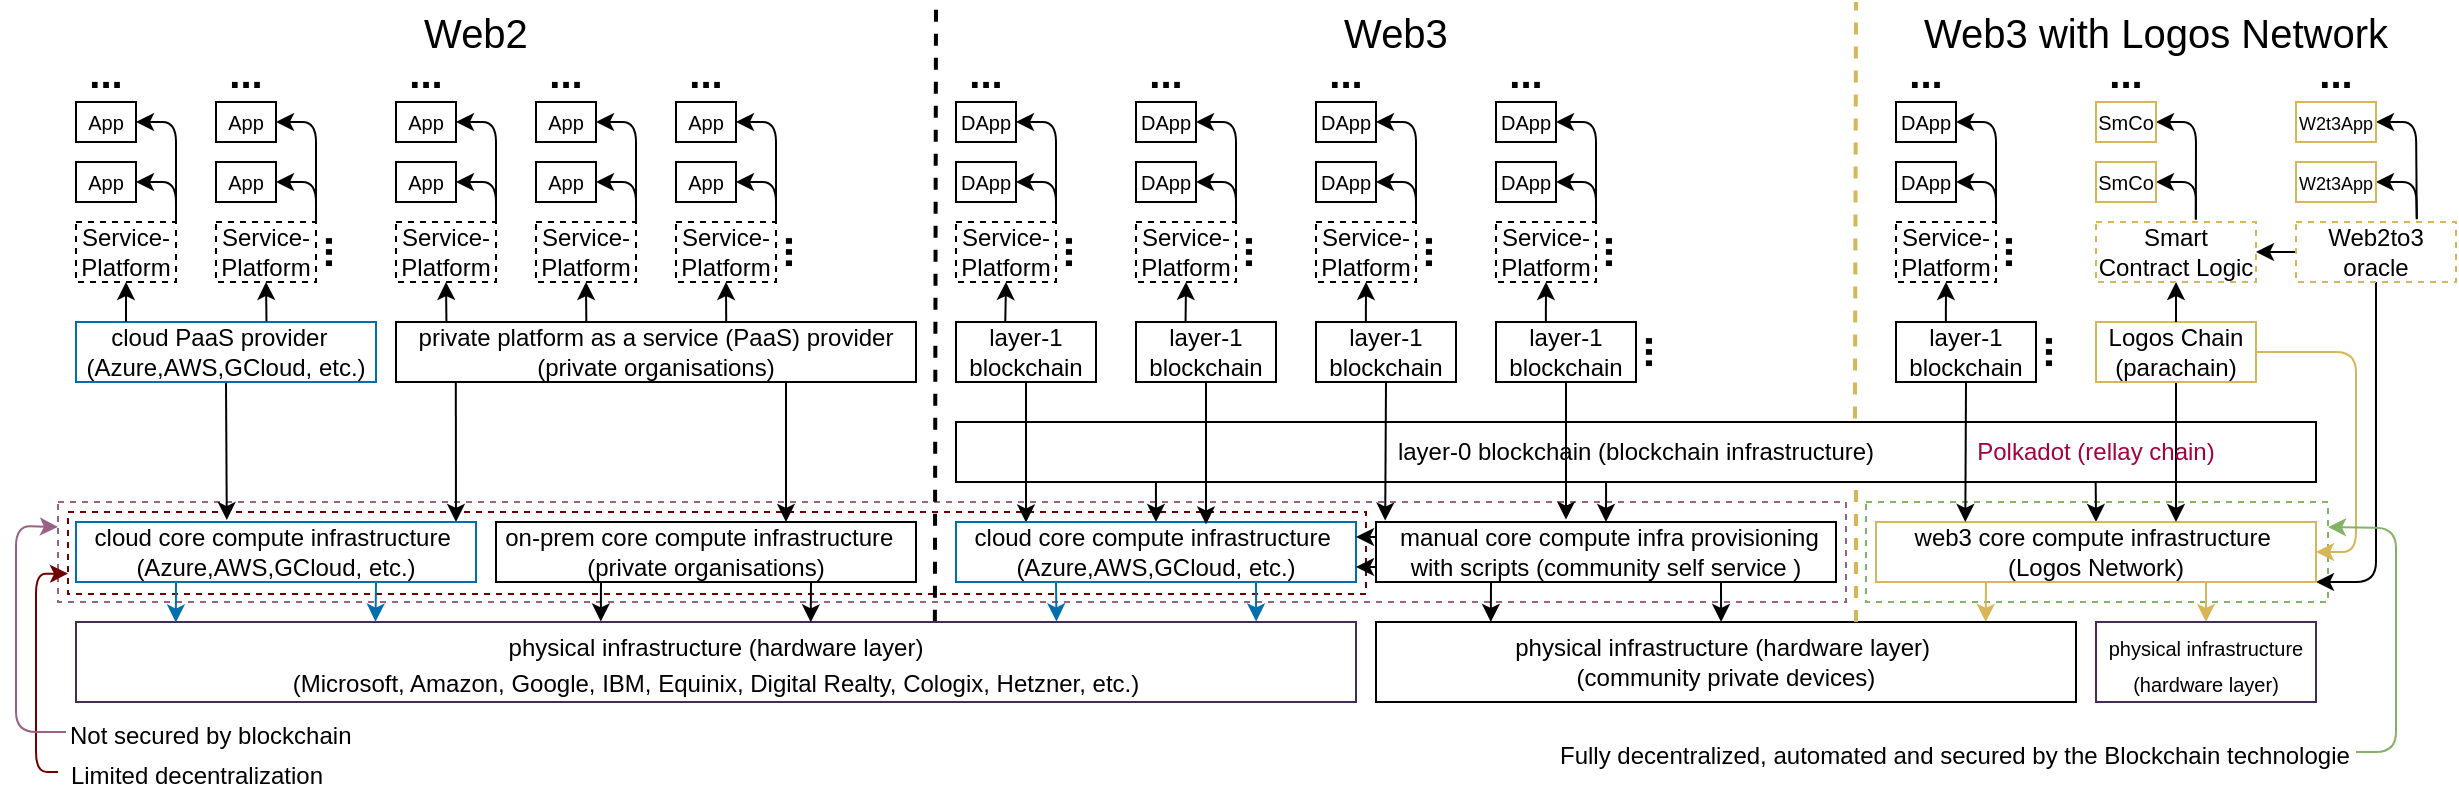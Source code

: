 <mxfile>
    <diagram id="q5oddJxPjopJmD5tWF5G" name="Page-1">
        <mxGraphModel dx="1372" dy="678" grid="1" gridSize="10" guides="1" tooltips="1" connect="1" arrows="1" fold="1" page="1" pageScale="1" pageWidth="1654" pageHeight="1169" math="0" shadow="0">
            <root>
                <mxCell id="0"/>
                <mxCell id="1" parent="0"/>
                <mxCell id="311" value="" style="rounded=0;whiteSpace=wrap;html=1;strokeColor=#82b366;fontSize=12;fillColor=none;gradientColor=#97d077;dashed=1;" parent="1" vertex="1">
                    <mxGeometry x="1142" y="635" width="231" height="50" as="geometry"/>
                </mxCell>
                <mxCell id="61" value="" style="rounded=0;whiteSpace=wrap;html=1;dashed=1;fontSize=15;fillColor=none;gradientColor=#d5739d;strokeColor=#996185;" parent="1" vertex="1">
                    <mxGeometry x="238" y="635" width="894" height="50" as="geometry"/>
                </mxCell>
                <mxCell id="60" value="" style="rounded=0;whiteSpace=wrap;html=1;fontSize=15;fillColor=none;dashed=1;fontColor=#ffffff;strokeColor=#6F0000;" parent="1" vertex="1">
                    <mxGeometry x="243" y="640" width="649" height="41" as="geometry"/>
                </mxCell>
                <mxCell id="303" style="edgeStyle=none;html=1;exitX=0;exitY=0.5;exitDx=0;exitDy=0;entryX=0;entryY=0.75;entryDx=0;entryDy=0;strokeColor=#6F0000;fontSize=9;startArrow=none;startFill=0;endArrow=classic;endFill=1;fillColor=#a20025;" parent="1" source="48" target="60" edge="1">
                    <mxGeometry relative="1" as="geometry">
                        <Array as="points">
                            <mxPoint x="227" y="770"/>
                            <mxPoint x="227" y="671"/>
                        </Array>
                    </mxGeometry>
                </mxCell>
                <mxCell id="48" value="&lt;font style=&quot;font-size: 12px;&quot;&gt;Limited decentralization&lt;/font&gt;" style="text;html=1;strokeColor=none;fillColor=none;align=center;verticalAlign=middle;whiteSpace=wrap;rounded=0;fontSize=15;" parent="1" vertex="1">
                    <mxGeometry x="238" y="755" width="139" height="30" as="geometry"/>
                </mxCell>
                <mxCell id="302" style="edgeStyle=none;html=1;strokeColor=#996185;fontSize=9;startArrow=none;startFill=0;endArrow=classic;endFill=1;entryX=0;entryY=0.25;entryDx=0;entryDy=0;fillColor=#e6d0de;gradientColor=#d5739d;" parent="1" source="63" target="61" edge="1">
                    <mxGeometry relative="1" as="geometry">
                        <mxPoint x="227" y="750.0" as="targetPoint"/>
                        <Array as="points">
                            <mxPoint x="217" y="750"/>
                            <mxPoint x="217" y="647"/>
                        </Array>
                    </mxGeometry>
                </mxCell>
                <mxCell id="63" value="&lt;font style=&quot;font-size: 12px;&quot;&gt;Not secured by blockchain&lt;/font&gt;" style="text;whiteSpace=wrap;html=1;fontSize=15;" parent="1" vertex="1">
                    <mxGeometry x="242" y="735" width="180" height="30" as="geometry"/>
                </mxCell>
                <mxCell id="122" value="" style="endArrow=none;dashed=1;html=1;fontSize=12;strokeWidth=2;exitX=0.671;exitY=-0.002;exitDx=0;exitDy=0;exitPerimeter=0;" parent="1" source="127" edge="1">
                    <mxGeometry width="50" height="50" relative="1" as="geometry">
                        <mxPoint x="676.31" y="685" as="sourcePoint"/>
                        <mxPoint x="677" y="385" as="targetPoint"/>
                    </mxGeometry>
                </mxCell>
                <mxCell id="123" value="" style="endArrow=none;dashed=1;html=1;fontSize=12;strokeWidth=2;exitX=0.661;exitY=-0.06;exitDx=0;exitDy=0;exitPerimeter=0;fillColor=#fff2cc;gradientColor=#ffd966;strokeColor=#d6b656;" parent="1" source="130" edge="1">
                    <mxGeometry width="50" height="50" relative="1" as="geometry">
                        <mxPoint x="1137" y="585" as="sourcePoint"/>
                        <mxPoint x="1137" y="385" as="targetPoint"/>
                    </mxGeometry>
                </mxCell>
                <mxCell id="124" value="&lt;font style=&quot;font-size: 20px;&quot;&gt;Web2&lt;/font&gt;" style="text;html=1;strokeColor=none;fillColor=none;align=center;verticalAlign=middle;whiteSpace=wrap;rounded=0;dashed=1;fontSize=12;" parent="1" vertex="1">
                    <mxGeometry x="417" y="385" width="60" height="30" as="geometry"/>
                </mxCell>
                <mxCell id="125" value="&lt;font style=&quot;font-size: 20px;&quot;&gt;Web3&lt;/font&gt;" style="text;html=1;strokeColor=none;fillColor=none;align=center;verticalAlign=middle;whiteSpace=wrap;rounded=0;dashed=1;fontSize=12;" parent="1" vertex="1">
                    <mxGeometry x="877" y="385" width="60" height="30" as="geometry"/>
                </mxCell>
                <mxCell id="126" value="&lt;font style=&quot;font-size: 20px;&quot;&gt;Web3 with Logos Network&lt;/font&gt;" style="text;html=1;strokeColor=none;fillColor=none;align=center;verticalAlign=middle;whiteSpace=wrap;rounded=0;dashed=1;fontSize=12;" parent="1" vertex="1">
                    <mxGeometry x="1157" y="390" width="260" height="20" as="geometry"/>
                </mxCell>
                <mxCell id="127" value="&lt;font style=&quot;font-size: 12px;&quot;&gt;physical infrastructure (hardware layer)&lt;br&gt;(Microsoft, Amazon, Google, IBM,&amp;nbsp;Equinix,&amp;nbsp;Digital Realty, Cologix, Hetzner, etc.)&lt;/font&gt;" style="rounded=0;whiteSpace=wrap;html=1;fontSize=15;fillColor=none;fontColor=default;strokeColor=#432D57;" parent="1" vertex="1">
                    <mxGeometry x="247" y="695" width="640" height="40" as="geometry"/>
                </mxCell>
                <mxCell id="164" style="edgeStyle=none;html=1;exitX=0.25;exitY=1;exitDx=0;exitDy=0;entryX=0.078;entryY=0.007;entryDx=0;entryDy=0;entryPerimeter=0;fontSize=10;fillColor=#1ba1e2;strokeColor=#006EAF;" parent="1" source="128" target="127" edge="1">
                    <mxGeometry relative="1" as="geometry"/>
                </mxCell>
                <mxCell id="165" style="edgeStyle=none;html=1;exitX=0.75;exitY=1;exitDx=0;exitDy=0;entryX=0.234;entryY=-0.004;entryDx=0;entryDy=0;entryPerimeter=0;fontSize=10;fillColor=#1ba1e2;strokeColor=#006EAF;" parent="1" source="128" target="127" edge="1">
                    <mxGeometry relative="1" as="geometry"/>
                </mxCell>
                <mxCell id="128" value="cloud core compute infrastructure&amp;nbsp;&lt;br&gt;(Azure,AWS,GCloud, etc.)" style="rounded=0;whiteSpace=wrap;html=1;fontSize=12;fillColor=none;fontColor=default;strokeColor=#006EAF;" parent="1" vertex="1">
                    <mxGeometry x="247" y="645" width="200" height="30" as="geometry"/>
                </mxCell>
                <mxCell id="168" style="edgeStyle=none;html=1;exitX=0.25;exitY=1;exitDx=0;exitDy=0;entryX=0.41;entryY=-0.007;entryDx=0;entryDy=0;entryPerimeter=0;fontSize=10;" parent="1" source="129" target="127" edge="1">
                    <mxGeometry relative="1" as="geometry"/>
                </mxCell>
                <mxCell id="169" style="edgeStyle=none;html=1;exitX=0.75;exitY=1;exitDx=0;exitDy=0;entryX=0.574;entryY=0.004;entryDx=0;entryDy=0;entryPerimeter=0;fontSize=10;" parent="1" source="129" target="127" edge="1">
                    <mxGeometry relative="1" as="geometry"/>
                </mxCell>
                <mxCell id="129" value="on-prem core compute infrastructure&amp;nbsp;&amp;nbsp;&lt;br&gt;(private organisations)" style="rounded=0;whiteSpace=wrap;html=1;fontSize=12;fillColor=none;" parent="1" vertex="1">
                    <mxGeometry x="457" y="645" width="210" height="30" as="geometry"/>
                </mxCell>
                <mxCell id="130" value="layer-0 blockchain (blockchain infrastructure)" style="rounded=0;whiteSpace=wrap;html=1;fillColor=none;" parent="1" vertex="1">
                    <mxGeometry x="687" y="595" width="680" height="30" as="geometry"/>
                </mxCell>
                <mxCell id="182" style="edgeStyle=none;html=1;exitX=0.5;exitY=1;exitDx=0;exitDy=0;entryX=0.377;entryY=-0.033;entryDx=0;entryDy=0;entryPerimeter=0;fontSize=10;" parent="1" source="132" target="128" edge="1">
                    <mxGeometry relative="1" as="geometry"/>
                </mxCell>
                <mxCell id="132" value="cloud PaaS provider&amp;nbsp;&amp;nbsp;&lt;br&gt;(Azure,AWS,GCloud, etc.)" style="rounded=0;whiteSpace=wrap;html=1;fontSize=12;fillColor=none;fontColor=default;strokeColor=#006EAF;" parent="1" vertex="1">
                    <mxGeometry x="247" y="545" width="150" height="30" as="geometry"/>
                </mxCell>
                <mxCell id="221" style="edgeStyle=none;html=1;exitX=0.25;exitY=1;exitDx=0;exitDy=0;entryX=0.871;entryY=0;entryDx=0;entryDy=0;entryPerimeter=0;fontSize=10;startArrow=none;startFill=0;endArrow=classic;endFill=1;fillColor=#fff2cc;gradientColor=#ffd966;strokeColor=#d6b656;" parent="1" source="133" target="138" edge="1">
                    <mxGeometry relative="1" as="geometry"/>
                </mxCell>
                <mxCell id="222" style="edgeStyle=none;html=1;exitX=0.75;exitY=1;exitDx=0;exitDy=0;entryX=0.5;entryY=0;entryDx=0;entryDy=0;fontSize=10;startArrow=none;startFill=0;endArrow=classic;endFill=1;fillColor=#fff2cc;gradientColor=#ffd966;strokeColor=#d6b656;" parent="1" source="133" target="163" edge="1">
                    <mxGeometry relative="1" as="geometry"/>
                </mxCell>
                <mxCell id="225" style="edgeStyle=none;html=1;exitX=0.5;exitY=0;exitDx=0;exitDy=0;entryX=0.838;entryY=1;entryDx=0;entryDy=0;entryPerimeter=0;fontSize=10;startArrow=classic;startFill=1;endArrow=none;endFill=0;" parent="1" source="133" target="130" edge="1">
                    <mxGeometry relative="1" as="geometry"/>
                </mxCell>
                <mxCell id="269" style="edgeStyle=none;html=1;exitX=1;exitY=1;exitDx=0;exitDy=0;entryX=0.5;entryY=1;entryDx=0;entryDy=0;strokeColor=default;fontSize=12;startArrow=classic;startFill=1;endArrow=none;endFill=0;" parent="1" source="133" target="264" edge="1">
                    <mxGeometry relative="1" as="geometry">
                        <mxPoint x="1337" y="675" as="sourcePoint"/>
                        <Array as="points">
                            <mxPoint x="1397" y="675"/>
                        </Array>
                    </mxGeometry>
                </mxCell>
                <mxCell id="133" value="web3 core compute infrastructure&amp;nbsp;&lt;br&gt;(Logos Network)" style="rounded=0;whiteSpace=wrap;html=1;fontSize=12;fillColor=none;gradientColor=#ffd966;strokeColor=#d6b656;" parent="1" vertex="1">
                    <mxGeometry x="1147" y="645" width="220" height="30" as="geometry"/>
                </mxCell>
                <mxCell id="184" style="edgeStyle=none;html=1;exitX=0.115;exitY=0.982;exitDx=0;exitDy=0;entryX=0.95;entryY=0;entryDx=0;entryDy=0;entryPerimeter=0;fontSize=10;exitPerimeter=0;" parent="1" source="135" target="128" edge="1">
                    <mxGeometry relative="1" as="geometry"/>
                </mxCell>
                <mxCell id="185" style="edgeStyle=none;html=1;exitX=0.75;exitY=1;exitDx=0;exitDy=0;fontSize=10;" parent="1" source="135" edge="1">
                    <mxGeometry relative="1" as="geometry">
                        <mxPoint x="602" y="645" as="targetPoint"/>
                    </mxGeometry>
                </mxCell>
                <mxCell id="135" value="private platform as a service (PaaS) provider&lt;br&gt;(private organisations)" style="rounded=0;whiteSpace=wrap;html=1;fontSize=12;fillColor=none;" parent="1" vertex="1">
                    <mxGeometry x="407" y="545" width="260" height="30" as="geometry"/>
                </mxCell>
                <mxCell id="226" style="edgeStyle=none;html=1;exitX=0.5;exitY=1;exitDx=0;exitDy=0;entryX=0.175;entryY=0.008;entryDx=0;entryDy=0;entryPerimeter=0;fontSize=10;startArrow=none;startFill=0;endArrow=classic;endFill=1;" parent="1" source="137" target="139" edge="1">
                    <mxGeometry relative="1" as="geometry"/>
                </mxCell>
                <mxCell id="137" value="layer-1 &lt;br&gt;blockchain" style="rounded=0;whiteSpace=wrap;html=1;fillColor=none;" parent="1" vertex="1">
                    <mxGeometry x="687" y="545" width="70" height="30" as="geometry"/>
                </mxCell>
                <mxCell id="138" value="&lt;span style=&quot;&quot;&gt;physical infrastructure (hardware layer)&lt;/span&gt;&amp;nbsp;&lt;br&gt;(community private devices)" style="rounded=0;whiteSpace=wrap;html=1;fontSize=12;fillColor=none;fontColor=default;" parent="1" vertex="1">
                    <mxGeometry x="897" y="695" width="350" height="40" as="geometry"/>
                </mxCell>
                <mxCell id="166" style="edgeStyle=none;html=1;exitX=0.25;exitY=1;exitDx=0;exitDy=0;entryX=0.766;entryY=-0.007;entryDx=0;entryDy=0;entryPerimeter=0;fontSize=10;fillColor=#1ba1e2;strokeColor=#006EAF;" parent="1" source="139" target="127" edge="1">
                    <mxGeometry relative="1" as="geometry"/>
                </mxCell>
                <mxCell id="167" style="edgeStyle=none;html=1;exitX=0.75;exitY=1;exitDx=0;exitDy=0;entryX=0.922;entryY=-0.007;entryDx=0;entryDy=0;entryPerimeter=0;fontSize=10;fillColor=#1ba1e2;strokeColor=#006EAF;" parent="1" source="139" target="127" edge="1">
                    <mxGeometry relative="1" as="geometry"/>
                </mxCell>
                <mxCell id="223" style="edgeStyle=none;html=1;exitX=0.5;exitY=0;exitDx=0;exitDy=0;entryX=0.147;entryY=1;entryDx=0;entryDy=0;entryPerimeter=0;fontSize=10;startArrow=classic;startFill=1;endArrow=none;endFill=0;" parent="1" source="139" target="130" edge="1">
                    <mxGeometry relative="1" as="geometry"/>
                </mxCell>
                <mxCell id="139" value="cloud core compute infrastructure&amp;nbsp;&lt;br&gt;(Azure,AWS,GCloud, etc.)" style="rounded=0;whiteSpace=wrap;html=1;fontSize=12;fillColor=none;fontColor=default;strokeColor=#006EAF;" parent="1" vertex="1">
                    <mxGeometry x="687" y="645" width="200" height="30" as="geometry"/>
                </mxCell>
                <mxCell id="186" style="edgeStyle=none;html=1;exitX=0.5;exitY=1;exitDx=0;exitDy=0;fontSize=10;startArrow=classic;startFill=1;endArrow=none;endFill=0;fontColor=default;" parent="1" source="141" edge="1">
                    <mxGeometry relative="1" as="geometry">
                        <mxPoint x="272" y="545" as="targetPoint"/>
                    </mxGeometry>
                </mxCell>
                <mxCell id="189" style="edgeStyle=none;html=1;exitX=1;exitY=0;exitDx=0;exitDy=0;entryX=1;entryY=0.5;entryDx=0;entryDy=0;fontSize=10;startArrow=none;startFill=0;endArrow=classic;endFill=1;" parent="1" source="141" target="148" edge="1">
                    <mxGeometry relative="1" as="geometry">
                        <Array as="points">
                            <mxPoint x="297" y="445"/>
                        </Array>
                    </mxGeometry>
                </mxCell>
                <mxCell id="191" style="edgeStyle=none;html=1;exitX=1;exitY=0;exitDx=0;exitDy=0;entryX=1;entryY=0.5;entryDx=0;entryDy=0;fontSize=10;startArrow=none;startFill=0;endArrow=classic;endFill=1;" parent="1" source="141" target="147" edge="1">
                    <mxGeometry relative="1" as="geometry">
                        <Array as="points">
                            <mxPoint x="297" y="475"/>
                        </Array>
                    </mxGeometry>
                </mxCell>
                <mxCell id="141" value="Service-Platform" style="rounded=0;whiteSpace=wrap;html=1;fillColor=none;dashed=1;" parent="1" vertex="1">
                    <mxGeometry x="247" y="495" width="50" height="30" as="geometry"/>
                </mxCell>
                <mxCell id="187" style="edgeStyle=none;html=1;exitX=0.5;exitY=1;exitDx=0;exitDy=0;entryX=0.635;entryY=-0.009;entryDx=0;entryDy=0;entryPerimeter=0;fontSize=10;startArrow=classic;startFill=1;endArrow=none;endFill=0;fontColor=default;" parent="1" source="142" target="132" edge="1">
                    <mxGeometry relative="1" as="geometry"/>
                </mxCell>
                <mxCell id="192" style="edgeStyle=none;html=1;exitX=1;exitY=0;exitDx=0;exitDy=0;entryX=1;entryY=0.5;entryDx=0;entryDy=0;fontSize=10;startArrow=none;startFill=0;endArrow=classic;endFill=1;" parent="1" source="142" target="151" edge="1">
                    <mxGeometry relative="1" as="geometry">
                        <Array as="points">
                            <mxPoint x="367" y="445"/>
                        </Array>
                    </mxGeometry>
                </mxCell>
                <mxCell id="193" style="edgeStyle=none;html=1;exitX=1;exitY=0;exitDx=0;exitDy=0;entryX=1;entryY=0.5;entryDx=0;entryDy=0;fontSize=10;startArrow=none;startFill=0;endArrow=classic;endFill=1;" parent="1" source="142" target="150" edge="1">
                    <mxGeometry relative="1" as="geometry">
                        <Array as="points">
                            <mxPoint x="367" y="475"/>
                        </Array>
                    </mxGeometry>
                </mxCell>
                <mxCell id="142" value="Service-Platform" style="rounded=0;whiteSpace=wrap;html=1;fillColor=none;dashed=1;" parent="1" vertex="1">
                    <mxGeometry x="317" y="495" width="50" height="30" as="geometry"/>
                </mxCell>
                <mxCell id="195" style="edgeStyle=none;html=1;exitX=0.5;exitY=1;exitDx=0;exitDy=0;entryX=0.097;entryY=0;entryDx=0;entryDy=0;entryPerimeter=0;fontSize=10;startArrow=classic;startFill=1;endArrow=none;endFill=0;" parent="1" source="143" target="135" edge="1">
                    <mxGeometry relative="1" as="geometry"/>
                </mxCell>
                <mxCell id="143" value="Service-Platform" style="rounded=0;whiteSpace=wrap;html=1;fillColor=none;dashed=1;" parent="1" vertex="1">
                    <mxGeometry x="407" y="495" width="50" height="30" as="geometry"/>
                </mxCell>
                <mxCell id="196" style="edgeStyle=none;html=1;exitX=0.5;exitY=1;exitDx=0;exitDy=0;entryX=0.366;entryY=0.006;entryDx=0;entryDy=0;entryPerimeter=0;fontSize=10;startArrow=classic;startFill=1;endArrow=none;endFill=0;" parent="1" source="144" target="135" edge="1">
                    <mxGeometry relative="1" as="geometry"/>
                </mxCell>
                <mxCell id="144" value="Service-Platform" style="rounded=0;whiteSpace=wrap;html=1;fillColor=none;dashed=1;" parent="1" vertex="1">
                    <mxGeometry x="477" y="495" width="50" height="30" as="geometry"/>
                </mxCell>
                <mxCell id="197" style="edgeStyle=none;html=1;exitX=0.5;exitY=1;exitDx=0;exitDy=0;entryX=0.635;entryY=-0.009;entryDx=0;entryDy=0;entryPerimeter=0;fontSize=10;startArrow=classic;startFill=1;endArrow=none;endFill=0;" parent="1" source="145" target="135" edge="1">
                    <mxGeometry relative="1" as="geometry"/>
                </mxCell>
                <mxCell id="145" value="Service-Platform" style="rounded=0;whiteSpace=wrap;html=1;fillColor=none;dashed=1;" parent="1" vertex="1">
                    <mxGeometry x="547" y="495" width="50" height="30" as="geometry"/>
                </mxCell>
                <mxCell id="147" value="&lt;font style=&quot;font-size: 10px;&quot;&gt;App&lt;/font&gt;" style="rounded=0;whiteSpace=wrap;html=1;fontSize=12;fillColor=none;" parent="1" vertex="1">
                    <mxGeometry x="247" y="465" width="30" height="20" as="geometry"/>
                </mxCell>
                <mxCell id="148" value="&lt;font style=&quot;font-size: 10px;&quot;&gt;App&lt;/font&gt;" style="rounded=0;whiteSpace=wrap;html=1;fontSize=12;fillColor=none;" parent="1" vertex="1">
                    <mxGeometry x="247" y="435" width="30" height="20" as="geometry"/>
                </mxCell>
                <mxCell id="150" value="&lt;font style=&quot;font-size: 10px;&quot;&gt;App&lt;/font&gt;" style="rounded=0;whiteSpace=wrap;html=1;fontSize=12;fillColor=none;" parent="1" vertex="1">
                    <mxGeometry x="317" y="465" width="30" height="20" as="geometry"/>
                </mxCell>
                <mxCell id="151" value="&lt;font style=&quot;font-size: 10px;&quot;&gt;App&lt;/font&gt;" style="rounded=0;whiteSpace=wrap;html=1;fontSize=12;fillColor=none;" parent="1" vertex="1">
                    <mxGeometry x="317" y="435" width="30" height="20" as="geometry"/>
                </mxCell>
                <mxCell id="198" style="edgeStyle=none;html=1;entryX=1;entryY=0;entryDx=0;entryDy=0;fontSize=10;startArrow=classic;startFill=1;endArrow=none;endFill=0;" parent="1" source="152" target="143" edge="1">
                    <mxGeometry relative="1" as="geometry">
                        <Array as="points">
                            <mxPoint x="457" y="475"/>
                        </Array>
                    </mxGeometry>
                </mxCell>
                <mxCell id="152" value="&lt;font style=&quot;font-size: 10px;&quot;&gt;App&lt;/font&gt;" style="rounded=0;whiteSpace=wrap;html=1;fontSize=12;fillColor=none;" parent="1" vertex="1">
                    <mxGeometry x="407" y="465" width="30" height="20" as="geometry"/>
                </mxCell>
                <mxCell id="199" style="edgeStyle=none;html=1;exitX=1;exitY=0.5;exitDx=0;exitDy=0;fontSize=10;startArrow=classic;startFill=1;endArrow=none;endFill=0;" parent="1" source="153" edge="1">
                    <mxGeometry relative="1" as="geometry">
                        <mxPoint x="457" y="495" as="targetPoint"/>
                        <Array as="points">
                            <mxPoint x="457" y="445"/>
                        </Array>
                    </mxGeometry>
                </mxCell>
                <mxCell id="153" value="&lt;font style=&quot;font-size: 10px;&quot;&gt;App&lt;/font&gt;" style="rounded=0;whiteSpace=wrap;html=1;fontSize=12;fillColor=none;" parent="1" vertex="1">
                    <mxGeometry x="407" y="435" width="30" height="20" as="geometry"/>
                </mxCell>
                <mxCell id="201" style="edgeStyle=none;html=1;exitX=1;exitY=0.5;exitDx=0;exitDy=0;fontSize=10;startArrow=classic;startFill=1;endArrow=none;endFill=0;" parent="1" source="154" edge="1">
                    <mxGeometry relative="1" as="geometry">
                        <mxPoint x="527" y="495" as="targetPoint"/>
                        <Array as="points">
                            <mxPoint x="527" y="475"/>
                        </Array>
                    </mxGeometry>
                </mxCell>
                <mxCell id="154" value="&lt;font style=&quot;font-size: 10px;&quot;&gt;App&lt;/font&gt;" style="rounded=0;whiteSpace=wrap;html=1;fontSize=12;fillColor=none;" parent="1" vertex="1">
                    <mxGeometry x="477" y="465" width="30" height="20" as="geometry"/>
                </mxCell>
                <mxCell id="200" style="edgeStyle=none;html=1;exitX=1;exitY=0.5;exitDx=0;exitDy=0;entryX=1;entryY=0;entryDx=0;entryDy=0;fontSize=10;startArrow=classic;startFill=1;endArrow=none;endFill=0;" parent="1" source="155" target="144" edge="1">
                    <mxGeometry relative="1" as="geometry">
                        <Array as="points">
                            <mxPoint x="527" y="445"/>
                        </Array>
                    </mxGeometry>
                </mxCell>
                <mxCell id="155" value="&lt;font style=&quot;font-size: 10px;&quot;&gt;App&lt;/font&gt;" style="rounded=0;whiteSpace=wrap;html=1;fontSize=12;fillColor=none;" parent="1" vertex="1">
                    <mxGeometry x="477" y="435" width="30" height="20" as="geometry"/>
                </mxCell>
                <mxCell id="203" style="edgeStyle=none;html=1;exitX=1;exitY=0.5;exitDx=0;exitDy=0;fontSize=10;startArrow=classic;startFill=1;endArrow=none;endFill=0;" parent="1" source="156" edge="1">
                    <mxGeometry relative="1" as="geometry">
                        <mxPoint x="597" y="495" as="targetPoint"/>
                        <Array as="points">
                            <mxPoint x="597" y="475"/>
                        </Array>
                    </mxGeometry>
                </mxCell>
                <mxCell id="156" value="&lt;font style=&quot;font-size: 10px;&quot;&gt;App&lt;/font&gt;" style="rounded=0;whiteSpace=wrap;html=1;fontSize=12;fillColor=none;" parent="1" vertex="1">
                    <mxGeometry x="547" y="465" width="30" height="20" as="geometry"/>
                </mxCell>
                <mxCell id="202" style="edgeStyle=none;html=1;exitX=1;exitY=0.5;exitDx=0;exitDy=0;entryX=1;entryY=0;entryDx=0;entryDy=0;fontSize=10;startArrow=classic;startFill=1;endArrow=none;endFill=0;" parent="1" source="157" target="145" edge="1">
                    <mxGeometry relative="1" as="geometry">
                        <Array as="points">
                            <mxPoint x="597" y="445"/>
                        </Array>
                    </mxGeometry>
                </mxCell>
                <mxCell id="157" value="&lt;font style=&quot;font-size: 10px;&quot;&gt;App&lt;/font&gt;" style="rounded=0;whiteSpace=wrap;html=1;fontSize=12;fillColor=none;" parent="1" vertex="1">
                    <mxGeometry x="547" y="435" width="30" height="20" as="geometry"/>
                </mxCell>
                <mxCell id="219" style="edgeStyle=none;html=1;exitX=0.25;exitY=1;exitDx=0;exitDy=0;entryX=0.164;entryY=0;entryDx=0;entryDy=0;entryPerimeter=0;fontSize=10;startArrow=none;startFill=0;endArrow=classic;endFill=1;" parent="1" source="161" target="138" edge="1">
                    <mxGeometry relative="1" as="geometry"/>
                </mxCell>
                <mxCell id="220" style="edgeStyle=none;html=1;exitX=0.75;exitY=1;exitDx=0;exitDy=0;entryX=0.493;entryY=0;entryDx=0;entryDy=0;entryPerimeter=0;fontSize=10;startArrow=none;startFill=0;endArrow=classic;endFill=1;" parent="1" source="161" target="138" edge="1">
                    <mxGeometry relative="1" as="geometry"/>
                </mxCell>
                <mxCell id="224" style="edgeStyle=none;html=1;exitX=0.5;exitY=0;exitDx=0;exitDy=0;entryX=0.478;entryY=1;entryDx=0;entryDy=0;entryPerimeter=0;fontSize=10;startArrow=classic;startFill=1;endArrow=none;endFill=0;" parent="1" source="161" target="130" edge="1">
                    <mxGeometry relative="1" as="geometry"/>
                </mxCell>
                <mxCell id="305" style="edgeStyle=none;html=1;exitX=0;exitY=0.25;exitDx=0;exitDy=0;entryX=1;entryY=0.25;entryDx=0;entryDy=0;strokeColor=default;fontSize=12;startArrow=none;startFill=0;endArrow=classic;endFill=1;" parent="1" source="161" target="139" edge="1">
                    <mxGeometry relative="1" as="geometry"/>
                </mxCell>
                <mxCell id="306" style="edgeStyle=none;html=1;exitX=0;exitY=0.75;exitDx=0;exitDy=0;entryX=1;entryY=0.75;entryDx=0;entryDy=0;strokeColor=default;fontSize=12;startArrow=none;startFill=0;endArrow=classic;endFill=1;" parent="1" source="161" target="139" edge="1">
                    <mxGeometry relative="1" as="geometry"/>
                </mxCell>
                <mxCell id="161" value="&amp;nbsp;manual core compute infra provisioning with scripts (community self service )" style="rounded=0;whiteSpace=wrap;html=1;fontSize=12;fillColor=none;" parent="1" vertex="1">
                    <mxGeometry x="897" y="645" width="230" height="30" as="geometry"/>
                </mxCell>
                <mxCell id="163" value="&lt;font style=&quot;&quot;&gt;&lt;font style=&quot;font-size: 10px;&quot;&gt;physical infrastructure (hardware layer)&lt;/font&gt;&lt;br&gt;&lt;/font&gt;" style="rounded=0;whiteSpace=wrap;html=1;fontSize=15;fillColor=none;fontColor=default;strokeColor=#432D57;" parent="1" vertex="1">
                    <mxGeometry x="1257" y="695" width="110" height="40" as="geometry"/>
                </mxCell>
                <mxCell id="214" style="edgeStyle=none;html=1;exitX=1;exitY=0.5;exitDx=0;exitDy=0;fontSize=10;startArrow=classic;startFill=1;endArrow=none;endFill=0;" parent="1" source="170" edge="1">
                    <mxGeometry relative="1" as="geometry">
                        <mxPoint x="737" y="495" as="targetPoint"/>
                        <Array as="points">
                            <mxPoint x="737" y="475"/>
                        </Array>
                    </mxGeometry>
                </mxCell>
                <mxCell id="170" value="&lt;font style=&quot;font-size: 10px;&quot;&gt;DApp&lt;/font&gt;" style="rounded=0;whiteSpace=wrap;html=1;fontSize=12;fillColor=none;" parent="1" vertex="1">
                    <mxGeometry x="687" y="465" width="30" height="20" as="geometry"/>
                </mxCell>
                <mxCell id="213" style="edgeStyle=none;html=1;exitX=1;exitY=0.5;exitDx=0;exitDy=0;entryX=1;entryY=0;entryDx=0;entryDy=0;fontSize=10;startArrow=classic;startFill=1;endArrow=none;endFill=0;" parent="1" source="171" target="194" edge="1">
                    <mxGeometry relative="1" as="geometry">
                        <Array as="points">
                            <mxPoint x="737" y="445"/>
                        </Array>
                    </mxGeometry>
                </mxCell>
                <mxCell id="171" value="&lt;font style=&quot;font-size: 10px;&quot;&gt;DApp&lt;/font&gt;" style="rounded=0;whiteSpace=wrap;html=1;fontSize=12;fillColor=none;" parent="1" vertex="1">
                    <mxGeometry x="687" y="435" width="30" height="20" as="geometry"/>
                </mxCell>
                <mxCell id="236" style="edgeStyle=none;html=1;exitX=0.5;exitY=1;exitDx=0;exitDy=0;entryX=0.352;entryY=-0.011;entryDx=0;entryDy=0;entryPerimeter=0;fontSize=10;startArrow=classic;startFill=1;endArrow=none;endFill=0;" parent="1" source="194" target="137" edge="1">
                    <mxGeometry relative="1" as="geometry"/>
                </mxCell>
                <mxCell id="194" value="Service-Platform" style="rounded=0;whiteSpace=wrap;html=1;fillColor=none;dashed=1;" parent="1" vertex="1">
                    <mxGeometry x="687" y="495" width="50" height="30" as="geometry"/>
                </mxCell>
                <mxCell id="227" style="edgeStyle=none;html=1;exitX=0.5;exitY=1;exitDx=0;exitDy=0;entryX=0.625;entryY=0.04;entryDx=0;entryDy=0;entryPerimeter=0;fontSize=10;startArrow=none;startFill=0;endArrow=classic;endFill=1;" parent="1" source="205" target="139" edge="1">
                    <mxGeometry relative="1" as="geometry"/>
                </mxCell>
                <mxCell id="205" value="layer-1 &lt;br&gt;blockchain" style="rounded=0;whiteSpace=wrap;html=1;fillColor=none;" parent="1" vertex="1">
                    <mxGeometry x="777" y="545" width="70" height="30" as="geometry"/>
                </mxCell>
                <mxCell id="216" style="edgeStyle=none;html=1;exitX=1;exitY=0.5;exitDx=0;exitDy=0;entryX=1;entryY=0;entryDx=0;entryDy=0;fontSize=10;startArrow=classic;startFill=1;endArrow=none;endFill=0;" parent="1" source="206" target="208" edge="1">
                    <mxGeometry relative="1" as="geometry">
                        <Array as="points">
                            <mxPoint x="827" y="475"/>
                        </Array>
                    </mxGeometry>
                </mxCell>
                <mxCell id="206" value="&lt;font style=&quot;font-size: 10px;&quot;&gt;DApp&lt;/font&gt;" style="rounded=0;whiteSpace=wrap;html=1;fontSize=12;fillColor=none;" parent="1" vertex="1">
                    <mxGeometry x="777" y="465" width="30" height="20" as="geometry"/>
                </mxCell>
                <mxCell id="215" style="edgeStyle=none;html=1;exitX=1;exitY=0.5;exitDx=0;exitDy=0;entryX=1;entryY=0;entryDx=0;entryDy=0;fontSize=10;startArrow=classic;startFill=1;endArrow=none;endFill=0;" parent="1" source="207" target="208" edge="1">
                    <mxGeometry relative="1" as="geometry">
                        <Array as="points">
                            <mxPoint x="827" y="445"/>
                        </Array>
                    </mxGeometry>
                </mxCell>
                <mxCell id="207" value="&lt;font style=&quot;font-size: 10px;&quot;&gt;DApp&lt;/font&gt;" style="rounded=0;whiteSpace=wrap;html=1;fontSize=12;fillColor=none;" parent="1" vertex="1">
                    <mxGeometry x="777" y="435" width="30" height="20" as="geometry"/>
                </mxCell>
                <mxCell id="237" style="edgeStyle=none;html=1;exitX=0.5;exitY=1;exitDx=0;exitDy=0;entryX=0.354;entryY=0.001;entryDx=0;entryDy=0;entryPerimeter=0;fontSize=10;startArrow=classic;startFill=1;endArrow=none;endFill=0;" parent="1" source="208" target="205" edge="1">
                    <mxGeometry relative="1" as="geometry"/>
                </mxCell>
                <mxCell id="208" value="Service-Platform" style="rounded=0;whiteSpace=wrap;html=1;fillColor=none;dashed=1;" parent="1" vertex="1">
                    <mxGeometry x="777" y="495" width="50" height="30" as="geometry"/>
                </mxCell>
                <mxCell id="228" style="edgeStyle=none;html=1;exitX=0.5;exitY=1;exitDx=0;exitDy=0;entryX=0.02;entryY=-0.024;entryDx=0;entryDy=0;entryPerimeter=0;fontSize=10;startArrow=none;startFill=0;endArrow=classic;endFill=1;" parent="1" source="209" target="161" edge="1">
                    <mxGeometry relative="1" as="geometry"/>
                </mxCell>
                <mxCell id="209" value="layer-1 &lt;br&gt;blockchain" style="rounded=0;whiteSpace=wrap;html=1;fillColor=none;" parent="1" vertex="1">
                    <mxGeometry x="867" y="545" width="70" height="30" as="geometry"/>
                </mxCell>
                <mxCell id="218" style="edgeStyle=none;html=1;exitX=1;exitY=0.5;exitDx=0;exitDy=0;entryX=1;entryY=0;entryDx=0;entryDy=0;fontSize=10;startArrow=classic;startFill=1;endArrow=none;endFill=0;" parent="1" source="210" target="212" edge="1">
                    <mxGeometry relative="1" as="geometry">
                        <Array as="points">
                            <mxPoint x="917" y="475"/>
                        </Array>
                    </mxGeometry>
                </mxCell>
                <mxCell id="210" value="&lt;font style=&quot;font-size: 10px;&quot;&gt;DApp&lt;/font&gt;" style="rounded=0;whiteSpace=wrap;html=1;fontSize=12;fillColor=none;" parent="1" vertex="1">
                    <mxGeometry x="867" y="465" width="30" height="20" as="geometry"/>
                </mxCell>
                <mxCell id="217" style="edgeStyle=none;html=1;exitX=1;exitY=0.5;exitDx=0;exitDy=0;entryX=1;entryY=0;entryDx=0;entryDy=0;fontSize=10;startArrow=classic;startFill=1;endArrow=none;endFill=0;" parent="1" source="211" target="212" edge="1">
                    <mxGeometry relative="1" as="geometry">
                        <Array as="points">
                            <mxPoint x="917" y="445"/>
                        </Array>
                    </mxGeometry>
                </mxCell>
                <mxCell id="211" value="&lt;font style=&quot;font-size: 10px;&quot;&gt;DApp&lt;/font&gt;" style="rounded=0;whiteSpace=wrap;html=1;fontSize=12;fillColor=none;" parent="1" vertex="1">
                    <mxGeometry x="867" y="435" width="30" height="20" as="geometry"/>
                </mxCell>
                <mxCell id="238" style="edgeStyle=none;html=1;exitX=0.5;exitY=1;exitDx=0;exitDy=0;entryX=0.356;entryY=0;entryDx=0;entryDy=0;entryPerimeter=0;fontSize=10;startArrow=classic;startFill=1;endArrow=none;endFill=0;" parent="1" source="212" target="209" edge="1">
                    <mxGeometry relative="1" as="geometry"/>
                </mxCell>
                <mxCell id="212" value="Service-Platform" style="rounded=0;whiteSpace=wrap;html=1;fillColor=none;dashed=1;" parent="1" vertex="1">
                    <mxGeometry x="867" y="495" width="50" height="30" as="geometry"/>
                </mxCell>
                <mxCell id="235" style="edgeStyle=none;html=1;exitX=0.5;exitY=1;exitDx=0;exitDy=0;entryX=0.413;entryY=-0.04;entryDx=0;entryDy=0;entryPerimeter=0;fontSize=10;startArrow=none;startFill=0;endArrow=classic;endFill=1;" parent="1" source="229" target="161" edge="1">
                    <mxGeometry relative="1" as="geometry"/>
                </mxCell>
                <mxCell id="229" value="layer-1 &lt;br&gt;blockchain" style="rounded=0;whiteSpace=wrap;html=1;fillColor=none;" parent="1" vertex="1">
                    <mxGeometry x="957" y="545" width="70" height="30" as="geometry"/>
                </mxCell>
                <mxCell id="230" style="edgeStyle=none;html=1;exitX=1;exitY=0.5;exitDx=0;exitDy=0;entryX=1;entryY=0;entryDx=0;entryDy=0;fontSize=10;startArrow=classic;startFill=1;endArrow=none;endFill=0;" parent="1" source="231" target="234" edge="1">
                    <mxGeometry relative="1" as="geometry">
                        <Array as="points">
                            <mxPoint x="1007" y="475"/>
                        </Array>
                    </mxGeometry>
                </mxCell>
                <mxCell id="231" value="&lt;font style=&quot;font-size: 10px;&quot;&gt;DApp&lt;/font&gt;" style="rounded=0;whiteSpace=wrap;html=1;fontSize=12;fillColor=none;" parent="1" vertex="1">
                    <mxGeometry x="957" y="465" width="30" height="20" as="geometry"/>
                </mxCell>
                <mxCell id="232" style="edgeStyle=none;html=1;exitX=1;exitY=0.5;exitDx=0;exitDy=0;entryX=1;entryY=0;entryDx=0;entryDy=0;fontSize=10;startArrow=classic;startFill=1;endArrow=none;endFill=0;" parent="1" source="233" target="234" edge="1">
                    <mxGeometry relative="1" as="geometry">
                        <Array as="points">
                            <mxPoint x="1007" y="445"/>
                        </Array>
                    </mxGeometry>
                </mxCell>
                <mxCell id="233" value="&lt;font style=&quot;font-size: 10px;&quot;&gt;DApp&lt;/font&gt;" style="rounded=0;whiteSpace=wrap;html=1;fontSize=12;fillColor=none;" parent="1" vertex="1">
                    <mxGeometry x="957" y="435" width="30" height="20" as="geometry"/>
                </mxCell>
                <mxCell id="239" style="edgeStyle=none;html=1;exitX=0.5;exitY=1;exitDx=0;exitDy=0;entryX=0.356;entryY=0;entryDx=0;entryDy=0;entryPerimeter=0;fontSize=10;startArrow=classic;startFill=1;endArrow=none;endFill=0;" parent="1" source="234" target="229" edge="1">
                    <mxGeometry relative="1" as="geometry"/>
                </mxCell>
                <mxCell id="234" value="Service-Platform" style="rounded=0;whiteSpace=wrap;html=1;fillColor=none;dashed=1;" parent="1" vertex="1">
                    <mxGeometry x="957" y="495" width="50" height="30" as="geometry"/>
                </mxCell>
                <mxCell id="260" style="edgeStyle=none;html=1;exitX=0.5;exitY=1;exitDx=0;exitDy=0;fontSize=12;startArrow=none;startFill=0;endArrow=classic;endFill=1;fillColor=#fff2cc;gradientColor=#ffd966;strokeColor=default;" parent="1" source="240" edge="1">
                    <mxGeometry relative="1" as="geometry">
                        <mxPoint x="1297" y="645" as="targetPoint"/>
                    </mxGeometry>
                </mxCell>
                <mxCell id="261" style="edgeStyle=none;html=1;exitX=1;exitY=0.5;exitDx=0;exitDy=0;fontSize=12;startArrow=none;startFill=0;endArrow=classic;endFill=1;fillColor=#fff2cc;gradientColor=#ffd966;strokeColor=#d6b656;entryX=1;entryY=0.5;entryDx=0;entryDy=0;" parent="1" source="240" target="133" edge="1">
                    <mxGeometry relative="1" as="geometry">
                        <mxPoint x="1337" y="635" as="targetPoint"/>
                        <Array as="points">
                            <mxPoint x="1387" y="560"/>
                            <mxPoint x="1387" y="660"/>
                        </Array>
                    </mxGeometry>
                </mxCell>
                <mxCell id="240" value="Logos Chain (parachain)" style="rounded=0;whiteSpace=wrap;html=1;fillColor=none;gradientColor=#ffd966;strokeColor=#d6b656;" parent="1" vertex="1">
                    <mxGeometry x="1257" y="545" width="80" height="30" as="geometry"/>
                </mxCell>
                <mxCell id="241" value="&lt;font color=&quot;#a50040&quot; style=&quot;font-size: 12px;&quot;&gt;Polkadot (rellay chain)&lt;/font&gt;" style="text;html=1;strokeColor=none;fillColor=none;align=center;verticalAlign=middle;whiteSpace=wrap;rounded=0;dashed=1;fontSize=10;" parent="1" vertex="1">
                    <mxGeometry x="1187" y="595" width="140" height="30" as="geometry"/>
                </mxCell>
                <mxCell id="267" style="edgeStyle=none;html=1;exitX=0.5;exitY=1;exitDx=0;exitDy=0;entryX=0.5;entryY=0;entryDx=0;entryDy=0;strokeColor=default;fontSize=12;startArrow=classic;startFill=1;endArrow=none;endFill=0;" parent="1" source="242" target="240" edge="1">
                    <mxGeometry relative="1" as="geometry"/>
                </mxCell>
                <mxCell id="279" style="edgeStyle=none;html=1;exitX=1;exitY=0.5;exitDx=0;exitDy=0;entryX=0;entryY=0.5;entryDx=0;entryDy=0;strokeColor=default;fontSize=9;startArrow=classic;startFill=1;endArrow=none;endFill=0;" parent="1" source="242" target="264" edge="1">
                    <mxGeometry relative="1" as="geometry"/>
                </mxCell>
                <mxCell id="242" value="Smart Contract Logic" style="rounded=0;whiteSpace=wrap;html=1;fillColor=none;dashed=1;gradientColor=#ffd966;strokeColor=#d6b656;" parent="1" vertex="1">
                    <mxGeometry x="1257" y="495" width="80" height="30" as="geometry"/>
                </mxCell>
                <mxCell id="262" style="edgeStyle=none;html=1;exitX=1;exitY=0.5;exitDx=0;exitDy=0;entryX=0.624;entryY=-0.039;entryDx=0;entryDy=0;entryPerimeter=0;strokeColor=default;fontSize=12;startArrow=classic;startFill=1;endArrow=none;endFill=0;" parent="1" source="245" target="242" edge="1">
                    <mxGeometry relative="1" as="geometry">
                        <Array as="points">
                            <mxPoint x="1307" y="475"/>
                        </Array>
                    </mxGeometry>
                </mxCell>
                <mxCell id="245" value="&lt;font style=&quot;font-size: 10px;&quot;&gt;SmCo&lt;/font&gt;" style="rounded=0;whiteSpace=wrap;html=1;fontSize=12;fillColor=none;gradientColor=#ffd966;strokeColor=#d6b656;" parent="1" vertex="1">
                    <mxGeometry x="1257" y="465" width="30" height="20" as="geometry"/>
                </mxCell>
                <mxCell id="263" style="edgeStyle=none;html=1;exitX=1;exitY=0.5;exitDx=0;exitDy=0;entryX=0.624;entryY=-0.052;entryDx=0;entryDy=0;entryPerimeter=0;strokeColor=default;fontSize=12;startArrow=classic;startFill=1;endArrow=none;endFill=0;" parent="1" source="248" target="242" edge="1">
                    <mxGeometry relative="1" as="geometry">
                        <Array as="points">
                            <mxPoint x="1307" y="445"/>
                        </Array>
                    </mxGeometry>
                </mxCell>
                <mxCell id="248" value="&lt;font style=&quot;font-size: 10px;&quot;&gt;SmCo&lt;/font&gt;" style="rounded=0;whiteSpace=wrap;html=1;fontSize=12;fillColor=none;gradientColor=#ffd966;strokeColor=#d6b656;" parent="1" vertex="1">
                    <mxGeometry x="1257" y="435" width="30" height="20" as="geometry"/>
                </mxCell>
                <mxCell id="259" style="edgeStyle=none;html=1;exitX=0.5;exitY=1;exitDx=0;exitDy=0;entryX=0.203;entryY=0;entryDx=0;entryDy=0;entryPerimeter=0;fontSize=12;startArrow=none;startFill=0;endArrow=classic;endFill=1;" parent="1" source="252" target="133" edge="1">
                    <mxGeometry relative="1" as="geometry"/>
                </mxCell>
                <mxCell id="252" value="layer-1 &lt;br&gt;blockchain" style="rounded=0;whiteSpace=wrap;html=1;fillColor=none;" parent="1" vertex="1">
                    <mxGeometry x="1157" y="545" width="70" height="30" as="geometry"/>
                </mxCell>
                <mxCell id="253" style="edgeStyle=none;html=1;exitX=1;exitY=0.5;exitDx=0;exitDy=0;entryX=1;entryY=0;entryDx=0;entryDy=0;fontSize=10;startArrow=classic;startFill=1;endArrow=none;endFill=0;" parent="1" source="254" target="258" edge="1">
                    <mxGeometry relative="1" as="geometry">
                        <Array as="points">
                            <mxPoint x="1207" y="475"/>
                        </Array>
                    </mxGeometry>
                </mxCell>
                <mxCell id="254" value="&lt;font style=&quot;font-size: 10px;&quot;&gt;DApp&lt;/font&gt;" style="rounded=0;whiteSpace=wrap;html=1;fontSize=12;fillColor=none;" parent="1" vertex="1">
                    <mxGeometry x="1157" y="465" width="30" height="20" as="geometry"/>
                </mxCell>
                <mxCell id="255" style="edgeStyle=none;html=1;exitX=1;exitY=0.5;exitDx=0;exitDy=0;entryX=1;entryY=0;entryDx=0;entryDy=0;fontSize=10;startArrow=classic;startFill=1;endArrow=none;endFill=0;" parent="1" source="256" target="258" edge="1">
                    <mxGeometry relative="1" as="geometry">
                        <Array as="points">
                            <mxPoint x="1207" y="445"/>
                        </Array>
                    </mxGeometry>
                </mxCell>
                <mxCell id="256" value="&lt;font style=&quot;font-size: 10px;&quot;&gt;DApp&lt;/font&gt;" style="rounded=0;whiteSpace=wrap;html=1;fontSize=12;fillColor=none;" parent="1" vertex="1">
                    <mxGeometry x="1157" y="435" width="30" height="20" as="geometry"/>
                </mxCell>
                <mxCell id="257" style="edgeStyle=none;html=1;exitX=0.5;exitY=1;exitDx=0;exitDy=0;entryX=0.356;entryY=0;entryDx=0;entryDy=0;entryPerimeter=0;fontSize=10;startArrow=classic;startFill=1;endArrow=none;endFill=0;" parent="1" source="258" target="252" edge="1">
                    <mxGeometry relative="1" as="geometry"/>
                </mxCell>
                <mxCell id="258" value="Service-Platform" style="rounded=0;whiteSpace=wrap;html=1;fillColor=none;dashed=1;" parent="1" vertex="1">
                    <mxGeometry x="1157" y="495" width="50" height="30" as="geometry"/>
                </mxCell>
                <mxCell id="264" value="Web2to3&lt;br&gt;oracle" style="rounded=0;whiteSpace=wrap;html=1;fillColor=none;dashed=1;gradientColor=#ffd966;strokeColor=#d6b656;" parent="1" vertex="1">
                    <mxGeometry x="1357" y="495" width="80" height="30" as="geometry"/>
                </mxCell>
                <mxCell id="274" style="edgeStyle=none;html=1;exitX=1;exitY=0.5;exitDx=0;exitDy=0;entryX=0.755;entryY=-0.053;entryDx=0;entryDy=0;entryPerimeter=0;strokeColor=default;fontSize=9;startArrow=classic;startFill=1;endArrow=none;endFill=0;" parent="1" source="265" target="264" edge="1">
                    <mxGeometry relative="1" as="geometry">
                        <Array as="points">
                            <mxPoint x="1417" y="445"/>
                        </Array>
                    </mxGeometry>
                </mxCell>
                <mxCell id="265" value="&lt;font style=&quot;font-size: 9px;&quot;&gt;W2t3App&lt;/font&gt;" style="rounded=0;whiteSpace=wrap;html=1;fontSize=12;fillColor=none;gradientColor=#ffd966;strokeColor=#d6b656;" parent="1" vertex="1">
                    <mxGeometry x="1357" y="435" width="40" height="20" as="geometry"/>
                </mxCell>
                <mxCell id="275" style="edgeStyle=none;html=1;exitX=1;exitY=0.5;exitDx=0;exitDy=0;entryX=0.755;entryY=-0.045;entryDx=0;entryDy=0;entryPerimeter=0;strokeColor=default;fontSize=9;startArrow=classic;startFill=1;endArrow=none;endFill=0;" parent="1" source="272" target="264" edge="1">
                    <mxGeometry relative="1" as="geometry">
                        <Array as="points">
                            <mxPoint x="1417" y="475"/>
                        </Array>
                    </mxGeometry>
                </mxCell>
                <mxCell id="272" value="&lt;font style=&quot;font-size: 9px;&quot;&gt;W2t3App&lt;/font&gt;" style="rounded=0;whiteSpace=wrap;html=1;fontSize=12;fillColor=none;gradientColor=#ffd966;strokeColor=#d6b656;" parent="1" vertex="1">
                    <mxGeometry x="1357" y="465" width="40" height="20" as="geometry"/>
                </mxCell>
                <mxCell id="273" value="" style="endArrow=none;dashed=1;html=1;fontSize=12;strokeWidth=2;fillColor=#fff2cc;gradientColor=#ffd966;strokeColor=#d6b656;" parent="1" edge="1">
                    <mxGeometry width="50" height="50" relative="1" as="geometry">
                        <mxPoint x="1137" y="695" as="sourcePoint"/>
                        <mxPoint x="1137" y="625" as="targetPoint"/>
                    </mxGeometry>
                </mxCell>
                <mxCell id="280" value="&lt;font size=&quot;1&quot; style=&quot;&quot;&gt;&lt;b style=&quot;font-size: 20px;&quot;&gt;...&lt;/b&gt;&lt;/font&gt;" style="text;html=1;strokeColor=none;fillColor=none;align=center;verticalAlign=middle;whiteSpace=wrap;rounded=0;rotation=0;" parent="1" vertex="1">
                    <mxGeometry x="232" y="405" width="60" height="30" as="geometry"/>
                </mxCell>
                <mxCell id="281" value="&lt;font size=&quot;1&quot; style=&quot;&quot;&gt;&lt;b style=&quot;font-size: 20px;&quot;&gt;...&lt;/b&gt;&lt;/font&gt;" style="text;html=1;strokeColor=none;fillColor=none;align=center;verticalAlign=middle;whiteSpace=wrap;rounded=0;rotation=0;" parent="1" vertex="1">
                    <mxGeometry x="302" y="405" width="60" height="30" as="geometry"/>
                </mxCell>
                <mxCell id="282" value="&lt;font size=&quot;1&quot; style=&quot;&quot;&gt;&lt;b style=&quot;font-size: 20px;&quot;&gt;...&lt;/b&gt;&lt;/font&gt;" style="text;html=1;strokeColor=none;fillColor=none;align=center;verticalAlign=middle;whiteSpace=wrap;rounded=0;rotation=0;" parent="1" vertex="1">
                    <mxGeometry x="392" y="405" width="60" height="30" as="geometry"/>
                </mxCell>
                <mxCell id="283" value="&lt;font size=&quot;1&quot; style=&quot;&quot;&gt;&lt;b style=&quot;font-size: 20px;&quot;&gt;...&lt;/b&gt;&lt;/font&gt;" style="text;html=1;strokeColor=none;fillColor=none;align=center;verticalAlign=middle;whiteSpace=wrap;rounded=0;rotation=0;" parent="1" vertex="1">
                    <mxGeometry x="462" y="405" width="60" height="30" as="geometry"/>
                </mxCell>
                <mxCell id="284" value="&lt;font size=&quot;1&quot; style=&quot;&quot;&gt;&lt;b style=&quot;font-size: 20px;&quot;&gt;...&lt;/b&gt;&lt;/font&gt;" style="text;html=1;strokeColor=none;fillColor=none;align=center;verticalAlign=middle;whiteSpace=wrap;rounded=0;rotation=0;" parent="1" vertex="1">
                    <mxGeometry x="532" y="405" width="60" height="30" as="geometry"/>
                </mxCell>
                <mxCell id="285" value="&lt;font size=&quot;1&quot; style=&quot;&quot;&gt;&lt;b style=&quot;font-size: 20px;&quot;&gt;...&lt;/b&gt;&lt;/font&gt;" style="text;html=1;strokeColor=none;fillColor=none;align=center;verticalAlign=middle;whiteSpace=wrap;rounded=0;rotation=-90;" parent="1" vertex="1">
                    <mxGeometry x="337" y="495" width="60" height="30" as="geometry"/>
                </mxCell>
                <mxCell id="286" value="&lt;font size=&quot;1&quot; style=&quot;&quot;&gt;&lt;b style=&quot;font-size: 20px;&quot;&gt;...&lt;/b&gt;&lt;/font&gt;" style="text;html=1;strokeColor=none;fillColor=none;align=center;verticalAlign=middle;whiteSpace=wrap;rounded=0;rotation=-90;" parent="1" vertex="1">
                    <mxGeometry x="567" y="495" width="60" height="30" as="geometry"/>
                </mxCell>
                <mxCell id="287" value="&lt;font size=&quot;1&quot; style=&quot;&quot;&gt;&lt;b style=&quot;font-size: 20px;&quot;&gt;...&lt;/b&gt;&lt;/font&gt;" style="text;html=1;strokeColor=none;fillColor=none;align=center;verticalAlign=middle;whiteSpace=wrap;rounded=0;rotation=-90;" parent="1" vertex="1">
                    <mxGeometry x="707" y="495" width="60" height="30" as="geometry"/>
                </mxCell>
                <mxCell id="288" value="&lt;font size=&quot;1&quot; style=&quot;&quot;&gt;&lt;b style=&quot;font-size: 20px;&quot;&gt;...&lt;/b&gt;&lt;/font&gt;" style="text;html=1;strokeColor=none;fillColor=none;align=center;verticalAlign=middle;whiteSpace=wrap;rounded=0;rotation=-90;" parent="1" vertex="1">
                    <mxGeometry x="797" y="495" width="60" height="30" as="geometry"/>
                </mxCell>
                <mxCell id="289" value="&lt;font size=&quot;1&quot; style=&quot;&quot;&gt;&lt;b style=&quot;font-size: 20px;&quot;&gt;...&lt;/b&gt;&lt;/font&gt;" style="text;html=1;strokeColor=none;fillColor=none;align=center;verticalAlign=middle;whiteSpace=wrap;rounded=0;rotation=-90;" parent="1" vertex="1">
                    <mxGeometry x="887" y="495" width="60" height="30" as="geometry"/>
                </mxCell>
                <mxCell id="290" value="&lt;font size=&quot;1&quot; style=&quot;&quot;&gt;&lt;b style=&quot;font-size: 20px;&quot;&gt;...&lt;/b&gt;&lt;/font&gt;" style="text;html=1;strokeColor=none;fillColor=none;align=center;verticalAlign=middle;whiteSpace=wrap;rounded=0;rotation=-90;" parent="1" vertex="1">
                    <mxGeometry x="977" y="495" width="60" height="30" as="geometry"/>
                </mxCell>
                <mxCell id="291" value="&lt;font size=&quot;1&quot; style=&quot;&quot;&gt;&lt;b style=&quot;font-size: 20px;&quot;&gt;...&lt;/b&gt;&lt;/font&gt;" style="text;html=1;strokeColor=none;fillColor=none;align=center;verticalAlign=middle;whiteSpace=wrap;rounded=0;rotation=-90;" parent="1" vertex="1">
                    <mxGeometry x="1177" y="495" width="60" height="30" as="geometry"/>
                </mxCell>
                <mxCell id="292" value="&lt;font size=&quot;1&quot; style=&quot;&quot;&gt;&lt;b style=&quot;font-size: 20px;&quot;&gt;...&lt;/b&gt;&lt;/font&gt;" style="text;html=1;strokeColor=none;fillColor=none;align=center;verticalAlign=middle;whiteSpace=wrap;rounded=0;rotation=-90;" parent="1" vertex="1">
                    <mxGeometry x="1197" y="545" width="60" height="30" as="geometry"/>
                </mxCell>
                <mxCell id="293" value="&lt;font size=&quot;1&quot; style=&quot;&quot;&gt;&lt;b style=&quot;font-size: 20px;&quot;&gt;...&lt;/b&gt;&lt;/font&gt;" style="text;html=1;strokeColor=none;fillColor=none;align=center;verticalAlign=middle;whiteSpace=wrap;rounded=0;rotation=-90;" parent="1" vertex="1">
                    <mxGeometry x="997" y="545" width="60" height="30" as="geometry"/>
                </mxCell>
                <mxCell id="294" value="&lt;font size=&quot;1&quot; style=&quot;&quot;&gt;&lt;b style=&quot;font-size: 20px;&quot;&gt;...&lt;/b&gt;&lt;/font&gt;" style="text;html=1;strokeColor=none;fillColor=none;align=center;verticalAlign=middle;whiteSpace=wrap;rounded=0;rotation=0;" parent="1" vertex="1">
                    <mxGeometry x="672" y="405" width="60" height="30" as="geometry"/>
                </mxCell>
                <mxCell id="295" value="&lt;font size=&quot;1&quot; style=&quot;&quot;&gt;&lt;b style=&quot;font-size: 20px;&quot;&gt;...&lt;/b&gt;&lt;/font&gt;" style="text;html=1;strokeColor=none;fillColor=none;align=center;verticalAlign=middle;whiteSpace=wrap;rounded=0;rotation=0;" parent="1" vertex="1">
                    <mxGeometry x="762" y="405" width="60" height="30" as="geometry"/>
                </mxCell>
                <mxCell id="296" value="&lt;font size=&quot;1&quot; style=&quot;&quot;&gt;&lt;b style=&quot;font-size: 20px;&quot;&gt;...&lt;/b&gt;&lt;/font&gt;" style="text;html=1;strokeColor=none;fillColor=none;align=center;verticalAlign=middle;whiteSpace=wrap;rounded=0;rotation=0;" parent="1" vertex="1">
                    <mxGeometry x="852" y="405" width="60" height="30" as="geometry"/>
                </mxCell>
                <mxCell id="297" value="&lt;font size=&quot;1&quot; style=&quot;&quot;&gt;&lt;b style=&quot;font-size: 20px;&quot;&gt;...&lt;/b&gt;&lt;/font&gt;" style="text;html=1;strokeColor=none;fillColor=none;align=center;verticalAlign=middle;whiteSpace=wrap;rounded=0;rotation=0;" parent="1" vertex="1">
                    <mxGeometry x="942" y="405" width="60" height="30" as="geometry"/>
                </mxCell>
                <mxCell id="298" value="&lt;font size=&quot;1&quot; style=&quot;&quot;&gt;&lt;b style=&quot;font-size: 20px;&quot;&gt;...&lt;/b&gt;&lt;/font&gt;" style="text;html=1;strokeColor=none;fillColor=none;align=center;verticalAlign=middle;whiteSpace=wrap;rounded=0;rotation=0;" parent="1" vertex="1">
                    <mxGeometry x="1142" y="405" width="60" height="30" as="geometry"/>
                </mxCell>
                <mxCell id="299" value="&lt;font size=&quot;1&quot; style=&quot;&quot;&gt;&lt;b style=&quot;font-size: 20px;&quot;&gt;...&lt;/b&gt;&lt;/font&gt;" style="text;html=1;strokeColor=none;fillColor=none;align=center;verticalAlign=middle;whiteSpace=wrap;rounded=0;rotation=0;" parent="1" vertex="1">
                    <mxGeometry x="1242" y="405" width="60" height="30" as="geometry"/>
                </mxCell>
                <mxCell id="300" value="&lt;font size=&quot;1&quot; style=&quot;&quot;&gt;&lt;b style=&quot;font-size: 20px;&quot;&gt;...&lt;/b&gt;&lt;/font&gt;" style="text;html=1;strokeColor=none;fillColor=none;align=center;verticalAlign=middle;whiteSpace=wrap;rounded=0;rotation=0;" parent="1" vertex="1">
                    <mxGeometry x="1347" y="405" width="60" height="30" as="geometry"/>
                </mxCell>
                <mxCell id="313" style="edgeStyle=none;html=1;exitX=1;exitY=0.5;exitDx=0;exitDy=0;entryX=1;entryY=0.25;entryDx=0;entryDy=0;strokeColor=#82b366;fontSize=12;fontColor=default;startArrow=none;startFill=0;endArrow=classic;endFill=1;fillColor=#d5e8d4;gradientColor=#97d077;" parent="1" source="312" target="311" edge="1">
                    <mxGeometry relative="1" as="geometry">
                        <Array as="points">
                            <mxPoint x="1407" y="760"/>
                            <mxPoint x="1407" y="648"/>
                        </Array>
                    </mxGeometry>
                </mxCell>
                <mxCell id="312" value="&lt;font style=&quot;font-size: 12px;&quot;&gt;Fully decentralized, automated and secured by the Blockchain technologie&lt;/font&gt;" style="text;whiteSpace=wrap;html=1;fontSize=15;" parent="1" vertex="1">
                    <mxGeometry x="987" y="745" width="400" height="30" as="geometry"/>
                </mxCell>
            </root>
        </mxGraphModel>
    </diagram>
</mxfile>